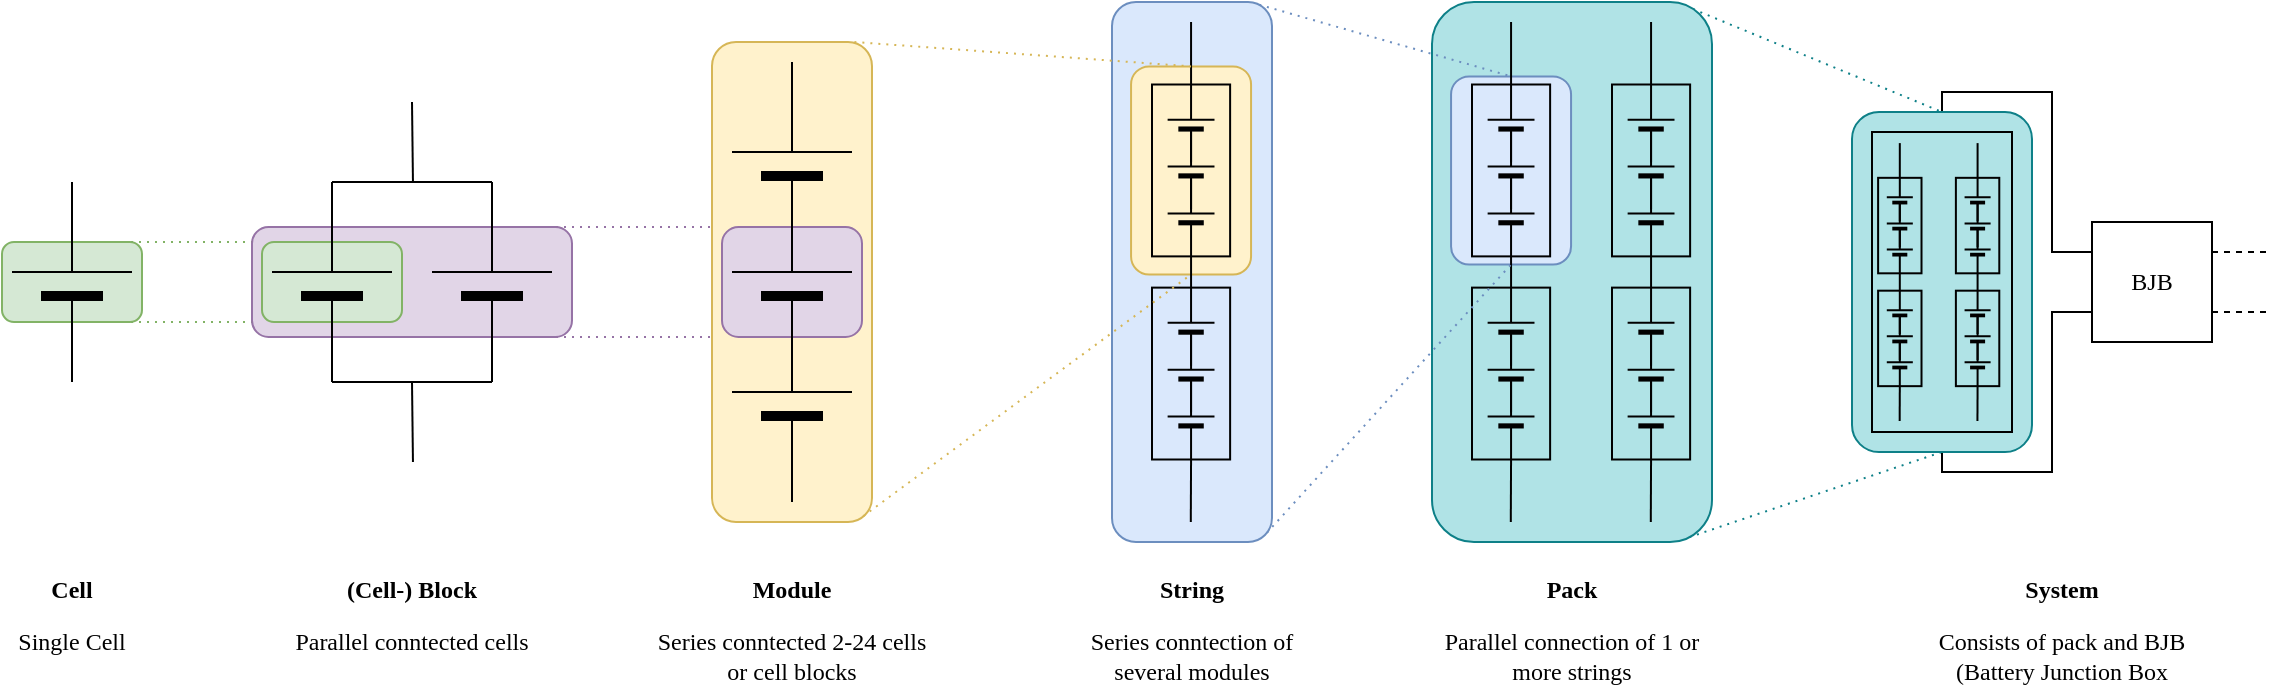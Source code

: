 <mxfile version="25.0.2">
  <diagram name="Page-1" id="tVLYqGl4HJVqlv2jy0jP">
    <mxGraphModel dx="1434" dy="956" grid="1" gridSize="10" guides="1" tooltips="1" connect="1" arrows="1" fold="1" page="1" pageScale="1" pageWidth="1169" pageHeight="827" math="0" shadow="0">
      <root>
        <mxCell id="0" />
        <mxCell id="1" parent="0" />
        <mxCell id="EeXJJp42WHKCKJalsFty-226" value="" style="endArrow=none;dashed=1;html=1;dashPattern=1 3;strokeWidth=1;rounded=0;exitX=0.75;exitY=0;exitDx=0;exitDy=0;entryX=0.25;entryY=0;entryDx=0;entryDy=0;fillColor=#d5e8d4;strokeColor=#82b366;" parent="1" source="EeXJJp42WHKCKJalsFty-213" target="EeXJJp42WHKCKJalsFty-214" edge="1">
          <mxGeometry width="50" height="50" relative="1" as="geometry">
            <mxPoint x="90" y="390" as="sourcePoint" />
            <mxPoint x="140" y="340" as="targetPoint" />
          </mxGeometry>
        </mxCell>
        <mxCell id="EeXJJp42WHKCKJalsFty-227" value="" style="endArrow=none;dashed=1;html=1;dashPattern=1 3;strokeWidth=1;rounded=0;exitX=0.75;exitY=1;exitDx=0;exitDy=0;entryX=0.25;entryY=1;entryDx=0;entryDy=0;fillColor=#d5e8d4;strokeColor=#82b366;endSize=6;" parent="1" source="EeXJJp42WHKCKJalsFty-213" target="EeXJJp42WHKCKJalsFty-214" edge="1">
          <mxGeometry width="50" height="50" relative="1" as="geometry">
            <mxPoint x="68" y="370" as="sourcePoint" />
            <mxPoint x="183" y="370" as="targetPoint" />
          </mxGeometry>
        </mxCell>
        <mxCell id="EeXJJp42WHKCKJalsFty-228" value="" style="endArrow=none;dashed=1;html=1;dashPattern=1 3;strokeWidth=1;rounded=0;exitX=0.75;exitY=0;exitDx=0;exitDy=0;entryX=0.25;entryY=0;entryDx=0;entryDy=0;fillColor=#e1d5e7;strokeColor=#9673a6;" parent="1" source="EeXJJp42WHKCKJalsFty-215" target="EeXJJp42WHKCKJalsFty-217" edge="1">
          <mxGeometry width="50" height="50" relative="1" as="geometry">
            <mxPoint x="68" y="370" as="sourcePoint" />
            <mxPoint x="183" y="370" as="targetPoint" />
          </mxGeometry>
        </mxCell>
        <mxCell id="EeXJJp42WHKCKJalsFty-229" value="" style="endArrow=none;dashed=1;html=1;dashPattern=1 3;strokeWidth=1;rounded=0;exitX=0.75;exitY=1;exitDx=0;exitDy=0;entryX=0.25;entryY=1;entryDx=0;entryDy=0;fillColor=#e1d5e7;strokeColor=#9673a6;" parent="1" source="EeXJJp42WHKCKJalsFty-215" target="EeXJJp42WHKCKJalsFty-217" edge="1">
          <mxGeometry width="50" height="50" relative="1" as="geometry">
            <mxPoint x="280" y="363" as="sourcePoint" />
            <mxPoint x="413" y="363" as="targetPoint" />
          </mxGeometry>
        </mxCell>
        <mxCell id="EeXJJp42WHKCKJalsFty-236" value="" style="endArrow=none;dashed=1;html=1;dashPattern=1 3;strokeWidth=1;rounded=0;exitX=0.932;exitY=0.013;exitDx=0;exitDy=0;entryX=0.5;entryY=0;entryDx=0;entryDy=0;fillColor=#b0e3e6;strokeColor=#0e8088;exitPerimeter=0;" parent="1" source="EeXJJp42WHKCKJalsFty-223" target="EeXJJp42WHKCKJalsFty-224" edge="1">
          <mxGeometry width="50" height="50" relative="1" as="geometry">
            <mxPoint x="860" y="240" as="sourcePoint" />
            <mxPoint x="986" y="276" as="targetPoint" />
          </mxGeometry>
        </mxCell>
        <mxCell id="EeXJJp42WHKCKJalsFty-237" value="" style="endArrow=none;dashed=1;html=1;dashPattern=1 3;strokeWidth=1;rounded=0;exitX=0.919;exitY=0.991;exitDx=0;exitDy=0;entryX=0.5;entryY=1;entryDx=0;entryDy=0;fillColor=#b0e3e6;strokeColor=#0e8088;exitPerimeter=0;" parent="1" source="EeXJJp42WHKCKJalsFty-223" target="EeXJJp42WHKCKJalsFty-224" edge="1">
          <mxGeometry width="50" height="50" relative="1" as="geometry">
            <mxPoint x="880" y="254" as="sourcePoint" />
            <mxPoint x="975" y="305" as="targetPoint" />
          </mxGeometry>
        </mxCell>
        <mxCell id="EeXJJp42WHKCKJalsFty-242" value="" style="group" parent="1" vertex="1" connectable="0">
          <mxGeometry x="930" y="285" width="210" height="278" as="geometry" />
        </mxCell>
        <mxCell id="EeXJJp42WHKCKJalsFty-238" value="&lt;p&gt;&lt;font face=&quot;Times New Roman&quot;&gt;&lt;b&gt;System&lt;/b&gt;&lt;/font&gt;&lt;/p&gt;&lt;div&gt;&lt;font face=&quot;Times New Roman&quot;&gt;Consists of pack and BJB&lt;/font&gt;&lt;/div&gt;&lt;div&gt;&lt;font face=&quot;Times New Roman&quot;&gt;(Battery Junction Box&lt;/font&gt;&lt;/div&gt;" style="text;html=1;align=center;verticalAlign=middle;whiteSpace=wrap;rounded=0;" parent="EeXJJp42WHKCKJalsFty-242" vertex="1">
          <mxGeometry x="35" y="248" width="140" height="30" as="geometry" />
        </mxCell>
        <mxCell id="EeXJJp42WHKCKJalsFty-241" value="" style="group" parent="EeXJJp42WHKCKJalsFty-242" vertex="1" connectable="0">
          <mxGeometry width="210" height="190" as="geometry" />
        </mxCell>
        <mxCell id="EeXJJp42WHKCKJalsFty-174" value="" style="endArrow=none;dashed=1;html=1;rounded=0;exitX=1;exitY=0.25;exitDx=0;exitDy=0;" parent="EeXJJp42WHKCKJalsFty-241" source="EeXJJp42WHKCKJalsFty-191" edge="1">
          <mxGeometry width="50" height="50" relative="1" as="geometry">
            <mxPoint x="180" y="80" as="sourcePoint" />
            <mxPoint x="210" y="80" as="targetPoint" />
          </mxGeometry>
        </mxCell>
        <mxCell id="EeXJJp42WHKCKJalsFty-175" value="" style="endArrow=none;dashed=1;html=1;rounded=0;exitX=1;exitY=0.75;exitDx=0;exitDy=0;" parent="EeXJJp42WHKCKJalsFty-241" source="EeXJJp42WHKCKJalsFty-191" edge="1">
          <mxGeometry width="50" height="50" relative="1" as="geometry">
            <mxPoint x="200" y="110" as="sourcePoint" />
            <mxPoint x="210" y="110" as="targetPoint" />
          </mxGeometry>
        </mxCell>
        <mxCell id="EeXJJp42WHKCKJalsFty-194" value="" style="edgeStyle=orthogonalEdgeStyle;rounded=0;orthogonalLoop=1;jettySize=auto;html=1;entryX=0.5;entryY=0;entryDx=0;entryDy=0;endArrow=none;endFill=0;exitX=0;exitY=0.25;exitDx=0;exitDy=0;" parent="EeXJJp42WHKCKJalsFty-241" source="EeXJJp42WHKCKJalsFty-191" target="EeXJJp42WHKCKJalsFty-160" edge="1">
          <mxGeometry relative="1" as="geometry">
            <Array as="points">
              <mxPoint x="100" y="80" />
              <mxPoint x="100" />
              <mxPoint x="45" />
            </Array>
          </mxGeometry>
        </mxCell>
        <mxCell id="EeXJJp42WHKCKJalsFty-191" value="&lt;font face=&quot;Times New Roman&quot;&gt;BJB&lt;/font&gt;" style="whiteSpace=wrap;html=1;fillColor=none;rounded=0;container=0;" parent="EeXJJp42WHKCKJalsFty-241" vertex="1">
          <mxGeometry x="120" y="65" width="60" height="60" as="geometry" />
        </mxCell>
        <mxCell id="EeXJJp42WHKCKJalsFty-200" value="" style="edgeStyle=orthogonalEdgeStyle;rounded=0;orthogonalLoop=1;jettySize=auto;html=1;exitX=0.5;exitY=1;exitDx=0;exitDy=0;endArrow=none;endFill=0;entryX=0;entryY=0.75;entryDx=0;entryDy=0;" parent="EeXJJp42WHKCKJalsFty-241" source="EeXJJp42WHKCKJalsFty-160" target="EeXJJp42WHKCKJalsFty-191" edge="1">
          <mxGeometry relative="1" as="geometry">
            <Array as="points">
              <mxPoint x="45" y="190" />
              <mxPoint x="100" y="190" />
              <mxPoint x="100" y="110" />
            </Array>
          </mxGeometry>
        </mxCell>
        <mxCell id="EeXJJp42WHKCKJalsFty-224" value="" style="rounded=1;whiteSpace=wrap;html=1;fillColor=#b0e3e6;strokeColor=#0e8088;container=0;" parent="EeXJJp42WHKCKJalsFty-241" vertex="1">
          <mxGeometry y="10" width="90" height="170" as="geometry" />
        </mxCell>
        <mxCell id="EeXJJp42WHKCKJalsFty-160" value="" style="rounded=0;whiteSpace=wrap;html=1;fillColor=none;container=0;" parent="EeXJJp42WHKCKJalsFty-241" vertex="1">
          <mxGeometry x="10" y="20" width="70" height="150" as="geometry" />
        </mxCell>
        <mxCell id="EeXJJp42WHKCKJalsFty-135" value="" style="verticalLabelPosition=bottom;shadow=0;dashed=0;align=center;fillColor=strokeColor;html=1;verticalAlign=top;strokeWidth=1;shape=mxgraph.electrical.miscellaneous.monocell_battery;rotation=-90;aspect=fixed;container=0;movable=1;resizable=1;rotatable=1;deletable=1;editable=1;locked=0;connectable=1;" parent="EeXJJp42WHKCKJalsFty-241" vertex="1">
          <mxGeometry x="13.055" y="47.256" width="21.699" height="13.02" as="geometry" />
        </mxCell>
        <mxCell id="EeXJJp42WHKCKJalsFty-136" value="" style="verticalLabelPosition=bottom;shadow=0;dashed=0;align=center;fillColor=strokeColor;html=1;verticalAlign=top;strokeWidth=1;shape=mxgraph.electrical.miscellaneous.monocell_battery;rotation=-90;aspect=fixed;container=0;movable=1;resizable=1;rotatable=1;deletable=1;editable=1;locked=0;connectable=1;" parent="EeXJJp42WHKCKJalsFty-241" vertex="1">
          <mxGeometry x="13.055" y="60.277" width="21.699" height="13.02" as="geometry" />
        </mxCell>
        <mxCell id="EeXJJp42WHKCKJalsFty-137" value="" style="verticalLabelPosition=bottom;shadow=0;dashed=0;align=center;fillColor=strokeColor;html=1;verticalAlign=top;strokeWidth=1;shape=mxgraph.electrical.miscellaneous.monocell_battery;rotation=-90;aspect=fixed;container=0;movable=1;resizable=1;rotatable=1;deletable=1;editable=1;locked=0;connectable=1;" parent="EeXJJp42WHKCKJalsFty-241" vertex="1">
          <mxGeometry x="13.055" y="73.297" width="21.699" height="13.02" as="geometry" />
        </mxCell>
        <mxCell id="EeXJJp42WHKCKJalsFty-138" value="" style="rounded=0;whiteSpace=wrap;html=1;fillColor=none;container=0;" parent="EeXJJp42WHKCKJalsFty-241" vertex="1">
          <mxGeometry x="13.055" y="42.916" width="21.699" height="47.741" as="geometry" />
        </mxCell>
        <mxCell id="EeXJJp42WHKCKJalsFty-139" value="" style="verticalLabelPosition=bottom;shadow=0;dashed=0;align=center;fillColor=strokeColor;html=1;verticalAlign=top;strokeWidth=1;shape=mxgraph.electrical.miscellaneous.monocell_battery;rotation=-90;aspect=fixed;container=0;movable=1;resizable=1;rotatable=1;deletable=1;editable=1;locked=0;connectable=1;" parent="EeXJJp42WHKCKJalsFty-241" vertex="1">
          <mxGeometry x="13.055" y="103.678" width="21.699" height="13.02" as="geometry" />
        </mxCell>
        <mxCell id="EeXJJp42WHKCKJalsFty-140" value="" style="verticalLabelPosition=bottom;shadow=0;dashed=0;align=center;fillColor=strokeColor;html=1;verticalAlign=top;strokeWidth=1;shape=mxgraph.electrical.miscellaneous.monocell_battery;rotation=-90;aspect=fixed;container=0;movable=1;resizable=1;rotatable=1;deletable=1;editable=1;locked=0;connectable=1;" parent="EeXJJp42WHKCKJalsFty-241" vertex="1">
          <mxGeometry x="13.055" y="116.698" width="21.699" height="13.02" as="geometry" />
        </mxCell>
        <mxCell id="EeXJJp42WHKCKJalsFty-141" value="" style="verticalLabelPosition=bottom;shadow=0;dashed=0;align=center;fillColor=strokeColor;html=1;verticalAlign=top;strokeWidth=1;shape=mxgraph.electrical.miscellaneous.monocell_battery;rotation=-90;aspect=fixed;container=0;movable=1;resizable=1;rotatable=1;deletable=1;editable=1;locked=0;connectable=1;" parent="EeXJJp42WHKCKJalsFty-241" vertex="1">
          <mxGeometry x="13.055" y="129.719" width="21.699" height="13.02" as="geometry" />
        </mxCell>
        <mxCell id="EeXJJp42WHKCKJalsFty-142" value="" style="rounded=0;whiteSpace=wrap;html=1;fillColor=none;container=0;" parent="EeXJJp42WHKCKJalsFty-241" vertex="1">
          <mxGeometry x="13.055" y="99.338" width="21.699" height="47.741" as="geometry" />
        </mxCell>
        <mxCell id="EeXJJp42WHKCKJalsFty-143" value="" style="endArrow=none;html=1;rounded=0;entryX=0.5;entryY=1;entryDx=0;entryDy=0;" parent="EeXJJp42WHKCKJalsFty-241" source="EeXJJp42WHKCKJalsFty-142" target="EeXJJp42WHKCKJalsFty-138" edge="1">
          <mxGeometry width="50" height="50" relative="1" as="geometry">
            <mxPoint x="-30.343" y="99.338" as="sourcePoint" />
            <mxPoint x="-8.644" y="77.637" as="targetPoint" />
          </mxGeometry>
        </mxCell>
        <mxCell id="EeXJJp42WHKCKJalsFty-144" value="" style="endArrow=none;html=1;rounded=0;exitX=0.5;exitY=0;exitDx=0;exitDy=0;" parent="EeXJJp42WHKCKJalsFty-241" source="EeXJJp42WHKCKJalsFty-138" edge="1">
          <mxGeometry width="50" height="50" relative="1" as="geometry">
            <mxPoint x="21.735" y="42.916" as="sourcePoint" />
            <mxPoint x="23.905" y="25.556" as="targetPoint" />
          </mxGeometry>
        </mxCell>
        <mxCell id="EeXJJp42WHKCKJalsFty-145" value="" style="endArrow=none;html=1;rounded=0;exitX=0.5;exitY=0;exitDx=0;exitDy=0;entryX=0.5;entryY=1;entryDx=0;entryDy=0;" parent="EeXJJp42WHKCKJalsFty-241" target="EeXJJp42WHKCKJalsFty-142" edge="1">
          <mxGeometry width="50" height="50" relative="1" as="geometry">
            <mxPoint x="23.831" y="164.44" as="sourcePoint" />
            <mxPoint x="23.831" y="147.079" as="targetPoint" />
          </mxGeometry>
        </mxCell>
        <mxCell id="EeXJJp42WHKCKJalsFty-147" value="" style="verticalLabelPosition=bottom;shadow=0;dashed=0;align=center;fillColor=strokeColor;html=1;verticalAlign=top;strokeWidth=1;shape=mxgraph.electrical.miscellaneous.monocell_battery;rotation=-90;aspect=fixed;container=0;movable=1;resizable=1;rotatable=1;deletable=1;editable=1;locked=0;connectable=1;" parent="EeXJJp42WHKCKJalsFty-241" vertex="1">
          <mxGeometry x="51.943" y="47.256" width="21.699" height="13.02" as="geometry" />
        </mxCell>
        <mxCell id="EeXJJp42WHKCKJalsFty-148" value="" style="verticalLabelPosition=bottom;shadow=0;dashed=0;align=center;fillColor=strokeColor;html=1;verticalAlign=top;strokeWidth=1;shape=mxgraph.electrical.miscellaneous.monocell_battery;rotation=-90;aspect=fixed;container=0;movable=1;resizable=1;rotatable=1;deletable=1;editable=1;locked=0;connectable=1;" parent="EeXJJp42WHKCKJalsFty-241" vertex="1">
          <mxGeometry x="51.943" y="60.277" width="21.699" height="13.02" as="geometry" />
        </mxCell>
        <mxCell id="EeXJJp42WHKCKJalsFty-149" value="" style="verticalLabelPosition=bottom;shadow=0;dashed=0;align=center;fillColor=strokeColor;html=1;verticalAlign=top;strokeWidth=1;shape=mxgraph.electrical.miscellaneous.monocell_battery;rotation=-90;aspect=fixed;container=0;movable=1;resizable=1;rotatable=1;deletable=1;editable=1;locked=0;connectable=1;" parent="EeXJJp42WHKCKJalsFty-241" vertex="1">
          <mxGeometry x="51.943" y="73.297" width="21.699" height="13.02" as="geometry" />
        </mxCell>
        <mxCell id="EeXJJp42WHKCKJalsFty-150" value="" style="rounded=0;whiteSpace=wrap;html=1;fillColor=none;container=0;" parent="EeXJJp42WHKCKJalsFty-241" vertex="1">
          <mxGeometry x="51.943" y="42.916" width="21.699" height="47.741" as="geometry" />
        </mxCell>
        <mxCell id="EeXJJp42WHKCKJalsFty-151" value="" style="verticalLabelPosition=bottom;shadow=0;dashed=0;align=center;fillColor=strokeColor;html=1;verticalAlign=top;strokeWidth=1;shape=mxgraph.electrical.miscellaneous.monocell_battery;rotation=-90;aspect=fixed;container=0;movable=1;resizable=1;rotatable=1;deletable=1;editable=1;locked=0;connectable=1;" parent="EeXJJp42WHKCKJalsFty-241" vertex="1">
          <mxGeometry x="51.943" y="103.678" width="21.699" height="13.02" as="geometry" />
        </mxCell>
        <mxCell id="EeXJJp42WHKCKJalsFty-152" value="" style="verticalLabelPosition=bottom;shadow=0;dashed=0;align=center;fillColor=strokeColor;html=1;verticalAlign=top;strokeWidth=1;shape=mxgraph.electrical.miscellaneous.monocell_battery;rotation=-90;aspect=fixed;container=0;movable=1;resizable=1;rotatable=1;deletable=1;editable=1;locked=0;connectable=1;" parent="EeXJJp42WHKCKJalsFty-241" vertex="1">
          <mxGeometry x="51.943" y="116.698" width="21.699" height="13.02" as="geometry" />
        </mxCell>
        <mxCell id="EeXJJp42WHKCKJalsFty-153" value="" style="verticalLabelPosition=bottom;shadow=0;dashed=0;align=center;fillColor=strokeColor;html=1;verticalAlign=top;strokeWidth=1;shape=mxgraph.electrical.miscellaneous.monocell_battery;rotation=-90;aspect=fixed;container=0;movable=1;resizable=1;rotatable=1;deletable=1;editable=1;locked=0;connectable=1;" parent="EeXJJp42WHKCKJalsFty-241" vertex="1">
          <mxGeometry x="51.943" y="129.719" width="21.699" height="13.02" as="geometry" />
        </mxCell>
        <mxCell id="EeXJJp42WHKCKJalsFty-154" value="" style="rounded=0;whiteSpace=wrap;html=1;fillColor=none;container=0;" parent="EeXJJp42WHKCKJalsFty-241" vertex="1">
          <mxGeometry x="51.943" y="99.338" width="21.699" height="47.741" as="geometry" />
        </mxCell>
        <mxCell id="EeXJJp42WHKCKJalsFty-155" value="" style="endArrow=none;html=1;rounded=0;entryX=0.5;entryY=1;entryDx=0;entryDy=0;" parent="EeXJJp42WHKCKJalsFty-241" source="EeXJJp42WHKCKJalsFty-154" target="EeXJJp42WHKCKJalsFty-150" edge="1">
          <mxGeometry width="50" height="50" relative="1" as="geometry">
            <mxPoint x="8.544" y="99.338" as="sourcePoint" />
            <mxPoint x="30.244" y="77.637" as="targetPoint" />
          </mxGeometry>
        </mxCell>
        <mxCell id="EeXJJp42WHKCKJalsFty-156" value="" style="endArrow=none;html=1;rounded=0;exitX=0.5;exitY=0;exitDx=0;exitDy=0;" parent="EeXJJp42WHKCKJalsFty-241" source="EeXJJp42WHKCKJalsFty-150" edge="1">
          <mxGeometry width="50" height="50" relative="1" as="geometry">
            <mxPoint x="60.623" y="42.916" as="sourcePoint" />
            <mxPoint x="62.793" y="25.556" as="targetPoint" />
          </mxGeometry>
        </mxCell>
        <mxCell id="EeXJJp42WHKCKJalsFty-157" value="" style="endArrow=none;html=1;rounded=0;exitX=0.5;exitY=0;exitDx=0;exitDy=0;entryX=0.5;entryY=1;entryDx=0;entryDy=0;" parent="EeXJJp42WHKCKJalsFty-241" target="EeXJJp42WHKCKJalsFty-154" edge="1">
          <mxGeometry width="50" height="50" relative="1" as="geometry">
            <mxPoint x="62.719" y="164.44" as="sourcePoint" />
            <mxPoint x="62.719" y="147.079" as="targetPoint" />
          </mxGeometry>
        </mxCell>
        <mxCell id="EeXJJp42WHKCKJalsFty-245" value="" style="group" parent="1" vertex="1" connectable="0">
          <mxGeometry x="5" y="330" width="70" height="233" as="geometry" />
        </mxCell>
        <mxCell id="EeXJJp42WHKCKJalsFty-213" value="" style="rounded=1;whiteSpace=wrap;html=1;fillColor=#d5e8d4;strokeColor=#82b366;" parent="EeXJJp42WHKCKJalsFty-245" vertex="1">
          <mxGeometry y="30" width="70" height="40" as="geometry" />
        </mxCell>
        <mxCell id="EeXJJp42WHKCKJalsFty-1" value="" style="verticalLabelPosition=bottom;shadow=0;dashed=0;align=center;fillColor=strokeColor;html=1;verticalAlign=top;strokeWidth=1;shape=mxgraph.electrical.miscellaneous.monocell_battery;rotation=-90;" parent="EeXJJp42WHKCKJalsFty-245" vertex="1">
          <mxGeometry x="-15" y="20" width="100" height="60" as="geometry" />
        </mxCell>
        <mxCell id="EeXJJp42WHKCKJalsFty-71" value="&lt;p&gt;&lt;b&gt;&lt;font face=&quot;Times New Roman&quot;&gt;Cell&lt;/font&gt;&lt;/b&gt;&lt;/p&gt;&lt;div&gt;&lt;font face=&quot;Times New Roman&quot;&gt;Single Cell&lt;/font&gt;&lt;/div&gt;&lt;div&gt;&lt;br&gt;&lt;/div&gt;" style="text;html=1;align=center;verticalAlign=middle;whiteSpace=wrap;rounded=0;" parent="EeXJJp42WHKCKJalsFty-245" vertex="1">
          <mxGeometry x="5" y="203" width="60" height="30" as="geometry" />
        </mxCell>
        <mxCell id="EeXJJp42WHKCKJalsFty-246" value="" style="group" parent="1" vertex="1" connectable="0">
          <mxGeometry x="140" y="290" width="150" height="273" as="geometry" />
        </mxCell>
        <mxCell id="EeXJJp42WHKCKJalsFty-12" value="" style="group" parent="EeXJJp42WHKCKJalsFty-246" vertex="1" connectable="0">
          <mxGeometry width="150" height="180" as="geometry" />
        </mxCell>
        <mxCell id="EeXJJp42WHKCKJalsFty-215" value="" style="rounded=1;whiteSpace=wrap;html=1;fillColor=#e1d5e7;strokeColor=#9673a6;" parent="EeXJJp42WHKCKJalsFty-12" vertex="1">
          <mxGeometry x="-10" y="62.5" width="160" height="55" as="geometry" />
        </mxCell>
        <mxCell id="EeXJJp42WHKCKJalsFty-214" value="" style="rounded=1;whiteSpace=wrap;html=1;fillColor=#d5e8d4;strokeColor=#82b366;" parent="EeXJJp42WHKCKJalsFty-12" vertex="1">
          <mxGeometry x="-5" y="70" width="70" height="40" as="geometry" />
        </mxCell>
        <mxCell id="EeXJJp42WHKCKJalsFty-2" value="" style="verticalLabelPosition=bottom;shadow=0;dashed=0;align=center;fillColor=strokeColor;html=1;verticalAlign=top;strokeWidth=1;shape=mxgraph.electrical.miscellaneous.monocell_battery;rotation=-90;" parent="EeXJJp42WHKCKJalsFty-12" vertex="1">
          <mxGeometry x="-20" y="60" width="100" height="60" as="geometry" />
        </mxCell>
        <mxCell id="EeXJJp42WHKCKJalsFty-3" value="" style="verticalLabelPosition=bottom;shadow=0;dashed=0;align=center;fillColor=strokeColor;html=1;verticalAlign=top;strokeWidth=1;shape=mxgraph.electrical.miscellaneous.monocell_battery;rotation=-90;" parent="EeXJJp42WHKCKJalsFty-12" vertex="1">
          <mxGeometry x="60" y="60" width="100" height="60" as="geometry" />
        </mxCell>
        <mxCell id="EeXJJp42WHKCKJalsFty-4" value="" style="endArrow=none;html=1;rounded=0;entryX=0;entryY=0.5;entryDx=0;entryDy=0;entryPerimeter=0;exitX=0;exitY=0.5;exitDx=0;exitDy=0;exitPerimeter=0;" parent="EeXJJp42WHKCKJalsFty-12" source="EeXJJp42WHKCKJalsFty-3" target="EeXJJp42WHKCKJalsFty-2" edge="1">
          <mxGeometry width="50" height="50" relative="1" as="geometry">
            <mxPoint x="-100" y="330" as="sourcePoint" />
            <mxPoint x="-50" y="280" as="targetPoint" />
          </mxGeometry>
        </mxCell>
        <mxCell id="EeXJJp42WHKCKJalsFty-5" value="" style="endArrow=none;html=1;rounded=0;exitX=1;exitY=0.5;exitDx=0;exitDy=0;exitPerimeter=0;entryX=1;entryY=0.5;entryDx=0;entryDy=0;entryPerimeter=0;" parent="EeXJJp42WHKCKJalsFty-12" source="EeXJJp42WHKCKJalsFty-2" target="EeXJJp42WHKCKJalsFty-3" edge="1">
          <mxGeometry width="50" height="50" relative="1" as="geometry">
            <mxPoint x="70" y="270" as="sourcePoint" />
            <mxPoint x="120" y="220" as="targetPoint" />
          </mxGeometry>
        </mxCell>
        <mxCell id="EeXJJp42WHKCKJalsFty-6" value="" style="endArrow=none;html=1;rounded=0;" parent="EeXJJp42WHKCKJalsFty-12" edge="1">
          <mxGeometry width="50" height="50" relative="1" as="geometry">
            <mxPoint x="70.48" y="180" as="sourcePoint" />
            <mxPoint x="70" y="140" as="targetPoint" />
          </mxGeometry>
        </mxCell>
        <mxCell id="EeXJJp42WHKCKJalsFty-7" value="" style="endArrow=none;html=1;rounded=0;" parent="EeXJJp42WHKCKJalsFty-12" edge="1">
          <mxGeometry width="50" height="50" relative="1" as="geometry">
            <mxPoint x="70.48" y="40" as="sourcePoint" />
            <mxPoint x="70" as="targetPoint" />
          </mxGeometry>
        </mxCell>
        <mxCell id="EeXJJp42WHKCKJalsFty-72" value="&lt;p&gt;&lt;b&gt;&lt;font face=&quot;Times New Roman&quot;&gt;(Cell-) Block&lt;/font&gt;&lt;/b&gt;&lt;/p&gt;&lt;div&gt;&lt;font face=&quot;Times New Roman&quot;&gt;Parallel conntected cells&lt;/font&gt;&lt;/div&gt;&lt;div&gt;&lt;font face=&quot;Times New Roman&quot;&gt;&lt;br&gt;&lt;/font&gt;&lt;/div&gt;" style="text;html=1;align=center;verticalAlign=middle;whiteSpace=wrap;rounded=0;" parent="EeXJJp42WHKCKJalsFty-246" vertex="1">
          <mxGeometry y="243" width="140" height="30" as="geometry" />
        </mxCell>
        <mxCell id="EeXJJp42WHKCKJalsFty-247" value="" style="group" parent="1" vertex="1" connectable="0">
          <mxGeometry x="330" y="260" width="140" height="303" as="geometry" />
        </mxCell>
        <mxCell id="EeXJJp42WHKCKJalsFty-218" value="" style="rounded=1;whiteSpace=wrap;html=1;fillColor=#fff2cc;strokeColor=#d6b656;" parent="EeXJJp42WHKCKJalsFty-247" vertex="1">
          <mxGeometry x="30" width="80" height="240" as="geometry" />
        </mxCell>
        <mxCell id="EeXJJp42WHKCKJalsFty-11" value="" style="group" parent="EeXJJp42WHKCKJalsFty-247" vertex="1" connectable="0">
          <mxGeometry x="40" y="10" width="65" height="220" as="geometry" />
        </mxCell>
        <mxCell id="EeXJJp42WHKCKJalsFty-217" value="" style="rounded=1;whiteSpace=wrap;html=1;fillColor=#e1d5e7;strokeColor=#9673a6;" parent="EeXJJp42WHKCKJalsFty-11" vertex="1">
          <mxGeometry x="-5" y="82.5" width="70" height="55" as="geometry" />
        </mxCell>
        <mxCell id="EeXJJp42WHKCKJalsFty-8" value="" style="verticalLabelPosition=bottom;shadow=0;dashed=0;align=center;fillColor=strokeColor;html=1;verticalAlign=top;strokeWidth=1;shape=mxgraph.electrical.miscellaneous.monocell_battery;rotation=-90;" parent="EeXJJp42WHKCKJalsFty-11" vertex="1">
          <mxGeometry x="-20" y="20" width="100" height="60" as="geometry" />
        </mxCell>
        <mxCell id="EeXJJp42WHKCKJalsFty-9" value="" style="verticalLabelPosition=bottom;shadow=0;dashed=0;align=center;fillColor=strokeColor;html=1;verticalAlign=top;strokeWidth=1;shape=mxgraph.electrical.miscellaneous.monocell_battery;rotation=-90;" parent="EeXJJp42WHKCKJalsFty-11" vertex="1">
          <mxGeometry x="-20" y="80" width="100" height="60" as="geometry" />
        </mxCell>
        <mxCell id="EeXJJp42WHKCKJalsFty-10" value="" style="verticalLabelPosition=bottom;shadow=0;dashed=0;align=center;fillColor=strokeColor;html=1;verticalAlign=top;strokeWidth=1;shape=mxgraph.electrical.miscellaneous.monocell_battery;rotation=-90;" parent="EeXJJp42WHKCKJalsFty-11" vertex="1">
          <mxGeometry x="-20" y="140" width="100" height="60" as="geometry" />
        </mxCell>
        <mxCell id="EeXJJp42WHKCKJalsFty-75" value="&lt;p&gt;&lt;font face=&quot;Times New Roman&quot;&gt;&lt;b&gt;Module&lt;/b&gt;&lt;/font&gt;&lt;/p&gt;&lt;div&gt;&lt;font face=&quot;Times New Roman&quot;&gt;Series conntected 2-24 cells or cell blocks&lt;/font&gt;&lt;/div&gt;" style="text;html=1;align=center;verticalAlign=middle;whiteSpace=wrap;rounded=0;" parent="EeXJJp42WHKCKJalsFty-247" vertex="1">
          <mxGeometry y="273" width="140" height="30" as="geometry" />
        </mxCell>
        <mxCell id="EeXJJp42WHKCKJalsFty-248" value="" style="group" parent="1" vertex="1" connectable="0">
          <mxGeometry x="530" y="240" width="140" height="323" as="geometry" />
        </mxCell>
        <mxCell id="EeXJJp42WHKCKJalsFty-77" value="&lt;p&gt;&lt;font face=&quot;Times New Roman&quot;&gt;&lt;b&gt;String&lt;/b&gt;&lt;/font&gt;&lt;/p&gt;&lt;div&gt;&lt;font face=&quot;Times New Roman&quot;&gt;Series conntection of several modules&lt;/font&gt;&lt;/div&gt;" style="text;html=1;align=center;verticalAlign=middle;whiteSpace=wrap;rounded=0;" parent="EeXJJp42WHKCKJalsFty-248" vertex="1">
          <mxGeometry y="293" width="140" height="30" as="geometry" />
        </mxCell>
        <mxCell id="EeXJJp42WHKCKJalsFty-244" value="" style="group" parent="EeXJJp42WHKCKJalsFty-248" vertex="1" connectable="0">
          <mxGeometry x="30" width="80" height="270" as="geometry" />
        </mxCell>
        <mxCell id="EeXJJp42WHKCKJalsFty-221" value="" style="rounded=1;whiteSpace=wrap;html=1;fillColor=#dae8fc;strokeColor=#6c8ebf;" parent="EeXJJp42WHKCKJalsFty-244" vertex="1">
          <mxGeometry width="80" height="270" as="geometry" />
        </mxCell>
        <mxCell id="EeXJJp42WHKCKJalsFty-219" value="" style="rounded=1;whiteSpace=wrap;html=1;fillColor=#fff2cc;strokeColor=#d6b656;" parent="EeXJJp42WHKCKJalsFty-244" vertex="1">
          <mxGeometry x="9.53" y="32.19" width="60" height="104.06" as="geometry" />
        </mxCell>
        <mxCell id="EeXJJp42WHKCKJalsFty-14" value="" style="verticalLabelPosition=bottom;shadow=0;dashed=0;align=center;fillColor=strokeColor;html=1;verticalAlign=top;strokeWidth=1;shape=mxgraph.electrical.miscellaneous.monocell_battery;rotation=-90;aspect=fixed;container=0;movable=1;resizable=1;rotatable=1;deletable=1;editable=1;locked=0;connectable=1;" parent="EeXJJp42WHKCKJalsFty-244" vertex="1">
          <mxGeometry x="20" y="49.062" width="39.06" height="23.436" as="geometry" />
        </mxCell>
        <mxCell id="EeXJJp42WHKCKJalsFty-34" value="" style="verticalLabelPosition=bottom;shadow=0;dashed=0;align=center;fillColor=strokeColor;html=1;verticalAlign=top;strokeWidth=1;shape=mxgraph.electrical.miscellaneous.monocell_battery;rotation=-90;aspect=fixed;container=0;movable=1;resizable=1;rotatable=1;deletable=1;editable=1;locked=0;connectable=1;" parent="EeXJJp42WHKCKJalsFty-244" vertex="1">
          <mxGeometry x="20" y="72.5" width="39.06" height="23.436" as="geometry" />
        </mxCell>
        <mxCell id="EeXJJp42WHKCKJalsFty-35" value="" style="verticalLabelPosition=bottom;shadow=0;dashed=0;align=center;fillColor=strokeColor;html=1;verticalAlign=top;strokeWidth=1;shape=mxgraph.electrical.miscellaneous.monocell_battery;rotation=-90;aspect=fixed;container=0;movable=1;resizable=1;rotatable=1;deletable=1;editable=1;locked=0;connectable=1;" parent="EeXJJp42WHKCKJalsFty-244" vertex="1">
          <mxGeometry x="20" y="95.938" width="39.06" height="23.436" as="geometry" />
        </mxCell>
        <mxCell id="EeXJJp42WHKCKJalsFty-36" value="" style="rounded=0;whiteSpace=wrap;html=1;fillColor=none;" parent="EeXJJp42WHKCKJalsFty-244" vertex="1">
          <mxGeometry x="20" y="41.25" width="39.06" height="85.938" as="geometry" />
        </mxCell>
        <mxCell id="EeXJJp42WHKCKJalsFty-37" value="" style="verticalLabelPosition=bottom;shadow=0;dashed=0;align=center;fillColor=strokeColor;html=1;verticalAlign=top;strokeWidth=1;shape=mxgraph.electrical.miscellaneous.monocell_battery;rotation=-90;aspect=fixed;container=0;movable=1;resizable=1;rotatable=1;deletable=1;editable=1;locked=0;connectable=1;" parent="EeXJJp42WHKCKJalsFty-244" vertex="1">
          <mxGeometry x="20" y="150.625" width="39.06" height="23.436" as="geometry" />
        </mxCell>
        <mxCell id="EeXJJp42WHKCKJalsFty-38" value="" style="verticalLabelPosition=bottom;shadow=0;dashed=0;align=center;fillColor=strokeColor;html=1;verticalAlign=top;strokeWidth=1;shape=mxgraph.electrical.miscellaneous.monocell_battery;rotation=-90;aspect=fixed;container=0;movable=1;resizable=1;rotatable=1;deletable=1;editable=1;locked=0;connectable=1;" parent="EeXJJp42WHKCKJalsFty-244" vertex="1">
          <mxGeometry x="20" y="174.062" width="39.06" height="23.436" as="geometry" />
        </mxCell>
        <mxCell id="EeXJJp42WHKCKJalsFty-39" value="" style="verticalLabelPosition=bottom;shadow=0;dashed=0;align=center;fillColor=strokeColor;html=1;verticalAlign=top;strokeWidth=1;shape=mxgraph.electrical.miscellaneous.monocell_battery;rotation=-90;aspect=fixed;container=0;movable=1;resizable=1;rotatable=1;deletable=1;editable=1;locked=0;connectable=1;" parent="EeXJJp42WHKCKJalsFty-244" vertex="1">
          <mxGeometry x="20" y="197.5" width="39.06" height="23.436" as="geometry" />
        </mxCell>
        <mxCell id="EeXJJp42WHKCKJalsFty-40" value="" style="rounded=0;whiteSpace=wrap;html=1;fillColor=none;" parent="EeXJJp42WHKCKJalsFty-244" vertex="1">
          <mxGeometry x="20" y="142.812" width="39.06" height="85.938" as="geometry" />
        </mxCell>
        <mxCell id="EeXJJp42WHKCKJalsFty-41" value="" style="endArrow=none;html=1;rounded=0;entryX=0.5;entryY=1;entryDx=0;entryDy=0;" parent="EeXJJp42WHKCKJalsFty-244" source="EeXJJp42WHKCKJalsFty-40" target="EeXJJp42WHKCKJalsFty-36" edge="1">
          <mxGeometry width="50" height="50" relative="1" as="geometry">
            <mxPoint x="-58.12" y="142.812" as="sourcePoint" />
            <mxPoint x="-19.06" y="103.75" as="targetPoint" />
          </mxGeometry>
        </mxCell>
        <mxCell id="EeXJJp42WHKCKJalsFty-43" value="" style="endArrow=none;html=1;rounded=0;exitX=0.5;exitY=0;exitDx=0;exitDy=0;" parent="EeXJJp42WHKCKJalsFty-244" source="EeXJJp42WHKCKJalsFty-36" edge="1">
          <mxGeometry width="50" height="50" relative="1" as="geometry">
            <mxPoint x="35.624" y="41.25" as="sourcePoint" />
            <mxPoint x="39.53" y="10" as="targetPoint" />
          </mxGeometry>
        </mxCell>
        <mxCell id="EeXJJp42WHKCKJalsFty-44" value="" style="endArrow=none;html=1;rounded=0;exitX=0.5;exitY=0;exitDx=0;exitDy=0;entryX=0.5;entryY=1;entryDx=0;entryDy=0;" parent="EeXJJp42WHKCKJalsFty-244" target="EeXJJp42WHKCKJalsFty-40" edge="1">
          <mxGeometry width="50" height="50" relative="1" as="geometry">
            <mxPoint x="39.397" y="260" as="sourcePoint" />
            <mxPoint x="39.397" y="228.75" as="targetPoint" />
          </mxGeometry>
        </mxCell>
        <mxCell id="EeXJJp42WHKCKJalsFty-249" value="" style="group" parent="1" vertex="1" connectable="0">
          <mxGeometry x="720" y="240" width="140" height="323" as="geometry" />
        </mxCell>
        <mxCell id="EeXJJp42WHKCKJalsFty-79" value="&lt;p&gt;&lt;font face=&quot;Times New Roman&quot;&gt;&lt;b&gt;Pack&lt;/b&gt;&lt;/font&gt;&lt;/p&gt;&lt;div&gt;&lt;font face=&quot;Times New Roman&quot;&gt;Parallel connection of 1 or more strings&lt;/font&gt;&lt;/div&gt;" style="text;html=1;align=center;verticalAlign=middle;whiteSpace=wrap;rounded=0;" parent="EeXJJp42WHKCKJalsFty-249" vertex="1">
          <mxGeometry y="293" width="140" height="30" as="geometry" />
        </mxCell>
        <mxCell id="EeXJJp42WHKCKJalsFty-243" value="" style="group" parent="EeXJJp42WHKCKJalsFty-249" vertex="1" connectable="0">
          <mxGeometry width="140" height="270" as="geometry" />
        </mxCell>
        <mxCell id="EeXJJp42WHKCKJalsFty-223" value="" style="rounded=1;whiteSpace=wrap;html=1;fillColor=#b0e3e6;strokeColor=#0e8088;" parent="EeXJJp42WHKCKJalsFty-243" vertex="1">
          <mxGeometry width="140" height="270" as="geometry" />
        </mxCell>
        <mxCell id="EeXJJp42WHKCKJalsFty-58" value="" style="group;aspect=fixed;" parent="EeXJJp42WHKCKJalsFty-243" vertex="1" connectable="0">
          <mxGeometry x="90" y="10" width="40" height="250" as="geometry" />
        </mxCell>
        <mxCell id="EeXJJp42WHKCKJalsFty-59" value="" style="verticalLabelPosition=bottom;shadow=0;dashed=0;align=center;fillColor=strokeColor;html=1;verticalAlign=top;strokeWidth=1;shape=mxgraph.electrical.miscellaneous.monocell_battery;rotation=-90;aspect=fixed;container=0;movable=1;resizable=1;rotatable=1;deletable=1;editable=1;locked=0;connectable=1;" parent="EeXJJp42WHKCKJalsFty-58" vertex="1">
          <mxGeometry y="39.062" width="39.06" height="23.436" as="geometry" />
        </mxCell>
        <mxCell id="EeXJJp42WHKCKJalsFty-60" value="" style="verticalLabelPosition=bottom;shadow=0;dashed=0;align=center;fillColor=strokeColor;html=1;verticalAlign=top;strokeWidth=1;shape=mxgraph.electrical.miscellaneous.monocell_battery;rotation=-90;aspect=fixed;container=0;movable=1;resizable=1;rotatable=1;deletable=1;editable=1;locked=0;connectable=1;" parent="EeXJJp42WHKCKJalsFty-58" vertex="1">
          <mxGeometry y="62.5" width="39.06" height="23.436" as="geometry" />
        </mxCell>
        <mxCell id="EeXJJp42WHKCKJalsFty-61" value="" style="verticalLabelPosition=bottom;shadow=0;dashed=0;align=center;fillColor=strokeColor;html=1;verticalAlign=top;strokeWidth=1;shape=mxgraph.electrical.miscellaneous.monocell_battery;rotation=-90;aspect=fixed;container=0;movable=1;resizable=1;rotatable=1;deletable=1;editable=1;locked=0;connectable=1;" parent="EeXJJp42WHKCKJalsFty-58" vertex="1">
          <mxGeometry y="85.938" width="39.06" height="23.436" as="geometry" />
        </mxCell>
        <mxCell id="EeXJJp42WHKCKJalsFty-62" value="" style="rounded=0;whiteSpace=wrap;html=1;fillColor=none;" parent="EeXJJp42WHKCKJalsFty-58" vertex="1">
          <mxGeometry y="31.25" width="39.06" height="85.938" as="geometry" />
        </mxCell>
        <mxCell id="EeXJJp42WHKCKJalsFty-63" value="" style="verticalLabelPosition=bottom;shadow=0;dashed=0;align=center;fillColor=strokeColor;html=1;verticalAlign=top;strokeWidth=1;shape=mxgraph.electrical.miscellaneous.monocell_battery;rotation=-90;aspect=fixed;container=0;movable=1;resizable=1;rotatable=1;deletable=1;editable=1;locked=0;connectable=1;" parent="EeXJJp42WHKCKJalsFty-58" vertex="1">
          <mxGeometry y="140.625" width="39.06" height="23.436" as="geometry" />
        </mxCell>
        <mxCell id="EeXJJp42WHKCKJalsFty-64" value="" style="verticalLabelPosition=bottom;shadow=0;dashed=0;align=center;fillColor=strokeColor;html=1;verticalAlign=top;strokeWidth=1;shape=mxgraph.electrical.miscellaneous.monocell_battery;rotation=-90;aspect=fixed;container=0;movable=1;resizable=1;rotatable=1;deletable=1;editable=1;locked=0;connectable=1;" parent="EeXJJp42WHKCKJalsFty-58" vertex="1">
          <mxGeometry y="164.062" width="39.06" height="23.436" as="geometry" />
        </mxCell>
        <mxCell id="EeXJJp42WHKCKJalsFty-65" value="" style="verticalLabelPosition=bottom;shadow=0;dashed=0;align=center;fillColor=strokeColor;html=1;verticalAlign=top;strokeWidth=1;shape=mxgraph.electrical.miscellaneous.monocell_battery;rotation=-90;aspect=fixed;container=0;movable=1;resizable=1;rotatable=1;deletable=1;editable=1;locked=0;connectable=1;" parent="EeXJJp42WHKCKJalsFty-58" vertex="1">
          <mxGeometry y="187.5" width="39.06" height="23.436" as="geometry" />
        </mxCell>
        <mxCell id="EeXJJp42WHKCKJalsFty-66" value="" style="rounded=0;whiteSpace=wrap;html=1;fillColor=none;" parent="EeXJJp42WHKCKJalsFty-58" vertex="1">
          <mxGeometry y="132.812" width="39.06" height="85.938" as="geometry" />
        </mxCell>
        <mxCell id="EeXJJp42WHKCKJalsFty-67" value="" style="endArrow=none;html=1;rounded=0;entryX=0.5;entryY=1;entryDx=0;entryDy=0;" parent="EeXJJp42WHKCKJalsFty-58" source="EeXJJp42WHKCKJalsFty-66" target="EeXJJp42WHKCKJalsFty-62" edge="1">
          <mxGeometry width="50" height="50" relative="1" as="geometry">
            <mxPoint x="-78.12" y="132.812" as="sourcePoint" />
            <mxPoint x="-39.06" y="93.75" as="targetPoint" />
          </mxGeometry>
        </mxCell>
        <mxCell id="EeXJJp42WHKCKJalsFty-68" value="" style="endArrow=none;html=1;rounded=0;exitX=0.5;exitY=0;exitDx=0;exitDy=0;" parent="EeXJJp42WHKCKJalsFty-58" source="EeXJJp42WHKCKJalsFty-62" edge="1">
          <mxGeometry width="50" height="50" relative="1" as="geometry">
            <mxPoint x="15.624" y="31.25" as="sourcePoint" />
            <mxPoint x="19.53" as="targetPoint" />
          </mxGeometry>
        </mxCell>
        <mxCell id="EeXJJp42WHKCKJalsFty-69" value="" style="endArrow=none;html=1;rounded=0;exitX=0.5;exitY=0;exitDx=0;exitDy=0;entryX=0.5;entryY=1;entryDx=0;entryDy=0;" parent="EeXJJp42WHKCKJalsFty-58" target="EeXJJp42WHKCKJalsFty-66" edge="1">
          <mxGeometry width="50" height="50" relative="1" as="geometry">
            <mxPoint x="19.397" y="250" as="sourcePoint" />
            <mxPoint x="19.397" y="218.75" as="targetPoint" />
          </mxGeometry>
        </mxCell>
        <mxCell id="EeXJJp42WHKCKJalsFty-222" value="" style="rounded=1;whiteSpace=wrap;html=1;fillColor=#dae8fc;strokeColor=#6c8ebf;" parent="EeXJJp42WHKCKJalsFty-243" vertex="1">
          <mxGeometry x="9.53" y="37.19" width="60" height="94.06" as="geometry" />
        </mxCell>
        <mxCell id="EeXJJp42WHKCKJalsFty-47" value="" style="verticalLabelPosition=bottom;shadow=0;dashed=0;align=center;fillColor=strokeColor;html=1;verticalAlign=top;strokeWidth=1;shape=mxgraph.electrical.miscellaneous.monocell_battery;rotation=-90;aspect=fixed;container=0;movable=1;resizable=1;rotatable=1;deletable=1;editable=1;locked=0;connectable=1;" parent="EeXJJp42WHKCKJalsFty-243" vertex="1">
          <mxGeometry x="20" y="49.062" width="39.06" height="23.436" as="geometry" />
        </mxCell>
        <mxCell id="EeXJJp42WHKCKJalsFty-48" value="" style="verticalLabelPosition=bottom;shadow=0;dashed=0;align=center;fillColor=strokeColor;html=1;verticalAlign=top;strokeWidth=1;shape=mxgraph.electrical.miscellaneous.monocell_battery;rotation=-90;aspect=fixed;container=0;movable=1;resizable=1;rotatable=1;deletable=1;editable=1;locked=0;connectable=1;" parent="EeXJJp42WHKCKJalsFty-243" vertex="1">
          <mxGeometry x="20" y="72.5" width="39.06" height="23.436" as="geometry" />
        </mxCell>
        <mxCell id="EeXJJp42WHKCKJalsFty-49" value="" style="verticalLabelPosition=bottom;shadow=0;dashed=0;align=center;fillColor=strokeColor;html=1;verticalAlign=top;strokeWidth=1;shape=mxgraph.electrical.miscellaneous.monocell_battery;rotation=-90;aspect=fixed;container=0;movable=1;resizable=1;rotatable=1;deletable=1;editable=1;locked=0;connectable=1;" parent="EeXJJp42WHKCKJalsFty-243" vertex="1">
          <mxGeometry x="20" y="95.938" width="39.06" height="23.436" as="geometry" />
        </mxCell>
        <mxCell id="EeXJJp42WHKCKJalsFty-50" value="" style="rounded=0;whiteSpace=wrap;html=1;fillColor=none;" parent="EeXJJp42WHKCKJalsFty-243" vertex="1">
          <mxGeometry x="20" y="41.25" width="39.06" height="85.938" as="geometry" />
        </mxCell>
        <mxCell id="EeXJJp42WHKCKJalsFty-51" value="" style="verticalLabelPosition=bottom;shadow=0;dashed=0;align=center;fillColor=strokeColor;html=1;verticalAlign=top;strokeWidth=1;shape=mxgraph.electrical.miscellaneous.monocell_battery;rotation=-90;aspect=fixed;container=0;movable=1;resizable=1;rotatable=1;deletable=1;editable=1;locked=0;connectable=1;" parent="EeXJJp42WHKCKJalsFty-243" vertex="1">
          <mxGeometry x="20" y="150.625" width="39.06" height="23.436" as="geometry" />
        </mxCell>
        <mxCell id="EeXJJp42WHKCKJalsFty-52" value="" style="verticalLabelPosition=bottom;shadow=0;dashed=0;align=center;fillColor=strokeColor;html=1;verticalAlign=top;strokeWidth=1;shape=mxgraph.electrical.miscellaneous.monocell_battery;rotation=-90;aspect=fixed;container=0;movable=1;resizable=1;rotatable=1;deletable=1;editable=1;locked=0;connectable=1;" parent="EeXJJp42WHKCKJalsFty-243" vertex="1">
          <mxGeometry x="20" y="174.062" width="39.06" height="23.436" as="geometry" />
        </mxCell>
        <mxCell id="EeXJJp42WHKCKJalsFty-53" value="" style="verticalLabelPosition=bottom;shadow=0;dashed=0;align=center;fillColor=strokeColor;html=1;verticalAlign=top;strokeWidth=1;shape=mxgraph.electrical.miscellaneous.monocell_battery;rotation=-90;aspect=fixed;container=0;movable=1;resizable=1;rotatable=1;deletable=1;editable=1;locked=0;connectable=1;" parent="EeXJJp42WHKCKJalsFty-243" vertex="1">
          <mxGeometry x="20" y="197.5" width="39.06" height="23.436" as="geometry" />
        </mxCell>
        <mxCell id="EeXJJp42WHKCKJalsFty-54" value="" style="rounded=0;whiteSpace=wrap;html=1;fillColor=none;" parent="EeXJJp42WHKCKJalsFty-243" vertex="1">
          <mxGeometry x="20" y="142.812" width="39.06" height="85.938" as="geometry" />
        </mxCell>
        <mxCell id="EeXJJp42WHKCKJalsFty-55" value="" style="endArrow=none;html=1;rounded=0;entryX=0.5;entryY=1;entryDx=0;entryDy=0;" parent="EeXJJp42WHKCKJalsFty-243" source="EeXJJp42WHKCKJalsFty-54" target="EeXJJp42WHKCKJalsFty-50" edge="1">
          <mxGeometry width="50" height="50" relative="1" as="geometry">
            <mxPoint x="-58.12" y="142.812" as="sourcePoint" />
            <mxPoint x="-19.06" y="103.75" as="targetPoint" />
          </mxGeometry>
        </mxCell>
        <mxCell id="EeXJJp42WHKCKJalsFty-56" value="" style="endArrow=none;html=1;rounded=0;exitX=0.5;exitY=0;exitDx=0;exitDy=0;" parent="EeXJJp42WHKCKJalsFty-243" source="EeXJJp42WHKCKJalsFty-50" edge="1">
          <mxGeometry width="50" height="50" relative="1" as="geometry">
            <mxPoint x="35.624" y="41.25" as="sourcePoint" />
            <mxPoint x="39.53" y="10" as="targetPoint" />
          </mxGeometry>
        </mxCell>
        <mxCell id="EeXJJp42WHKCKJalsFty-57" value="" style="endArrow=none;html=1;rounded=0;exitX=0.5;exitY=0;exitDx=0;exitDy=0;entryX=0.5;entryY=1;entryDx=0;entryDy=0;" parent="EeXJJp42WHKCKJalsFty-243" target="EeXJJp42WHKCKJalsFty-54" edge="1">
          <mxGeometry width="50" height="50" relative="1" as="geometry">
            <mxPoint x="39.397" y="260" as="sourcePoint" />
            <mxPoint x="39.397" y="228.75" as="targetPoint" />
          </mxGeometry>
        </mxCell>
        <mxCell id="EeXJJp42WHKCKJalsFty-234" value="" style="endArrow=none;dashed=1;html=1;dashPattern=1 3;strokeWidth=1;rounded=0;exitX=0.92;exitY=0.005;exitDx=0;exitDy=0;entryX=0.5;entryY=0;entryDx=0;entryDy=0;fillColor=#dae8fc;strokeColor=#6c8ebf;exitPerimeter=0;" parent="1" source="EeXJJp42WHKCKJalsFty-221" target="EeXJJp42WHKCKJalsFty-222" edge="1">
          <mxGeometry width="50" height="50" relative="1" as="geometry">
            <mxPoint x="450" y="270" as="sourcePoint" />
            <mxPoint x="608" y="283" as="targetPoint" />
          </mxGeometry>
        </mxCell>
        <mxCell id="EeXJJp42WHKCKJalsFty-235" value="" style="endArrow=none;dashed=1;html=1;dashPattern=1 3;strokeWidth=1;rounded=0;exitX=0.968;exitY=0.983;exitDx=0;exitDy=0;entryX=0.5;entryY=1;entryDx=0;entryDy=0;fillColor=#dae8fc;strokeColor=#6c8ebf;exitPerimeter=0;" parent="1" source="EeXJJp42WHKCKJalsFty-221" target="EeXJJp42WHKCKJalsFty-222" edge="1">
          <mxGeometry width="50" height="50" relative="1" as="geometry">
            <mxPoint x="663" y="251" as="sourcePoint" />
            <mxPoint x="790" y="287" as="targetPoint" />
          </mxGeometry>
        </mxCell>
        <mxCell id="EeXJJp42WHKCKJalsFty-231" value="" style="endArrow=none;dashed=1;html=1;dashPattern=1 3;strokeWidth=1;rounded=0;exitX=0.945;exitY=0.988;exitDx=0;exitDy=0;entryX=0.5;entryY=1;entryDx=0;entryDy=0;fillColor=#fff2cc;strokeColor=#d6b656;exitPerimeter=0;" parent="1" source="EeXJJp42WHKCKJalsFty-218" target="EeXJJp42WHKCKJalsFty-219" edge="1">
          <mxGeometry width="50" height="50" relative="1" as="geometry">
            <mxPoint x="450" y="270" as="sourcePoint" />
            <mxPoint x="615" y="282" as="targetPoint" />
          </mxGeometry>
        </mxCell>
        <mxCell id="EeXJJp42WHKCKJalsFty-230" value="" style="endArrow=none;dashed=1;html=1;dashPattern=1 3;strokeWidth=1;rounded=0;entryX=0.5;entryY=0;entryDx=0;entryDy=0;fillColor=#fff2cc;strokeColor=#d6b656;exitX=0.89;exitY=0;exitDx=0;exitDy=0;exitPerimeter=0;" parent="1" source="EeXJJp42WHKCKJalsFty-218" target="EeXJJp42WHKCKJalsFty-219" edge="1">
          <mxGeometry width="50" height="50" relative="1" as="geometry">
            <mxPoint x="449" y="260" as="sourcePoint" />
            <mxPoint x="413" y="363" as="targetPoint" />
          </mxGeometry>
        </mxCell>
      </root>
    </mxGraphModel>
  </diagram>
</mxfile>
